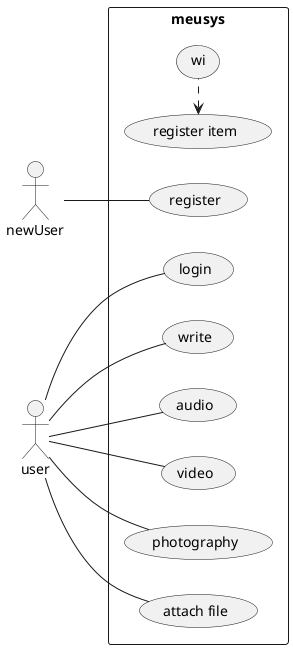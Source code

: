 @startuml teste

scale 1
left to right direction
skinparam PackageStyle rect
actor newUser
actor user
rectangle meusys {
  newUser -- (register)
  user -- (login)
  user -- (write)
  user -- (audio)
  user -- (video)
  user -- (photography)
  user -- (attach file)
  (register item) <. (wi)
}
@enduml